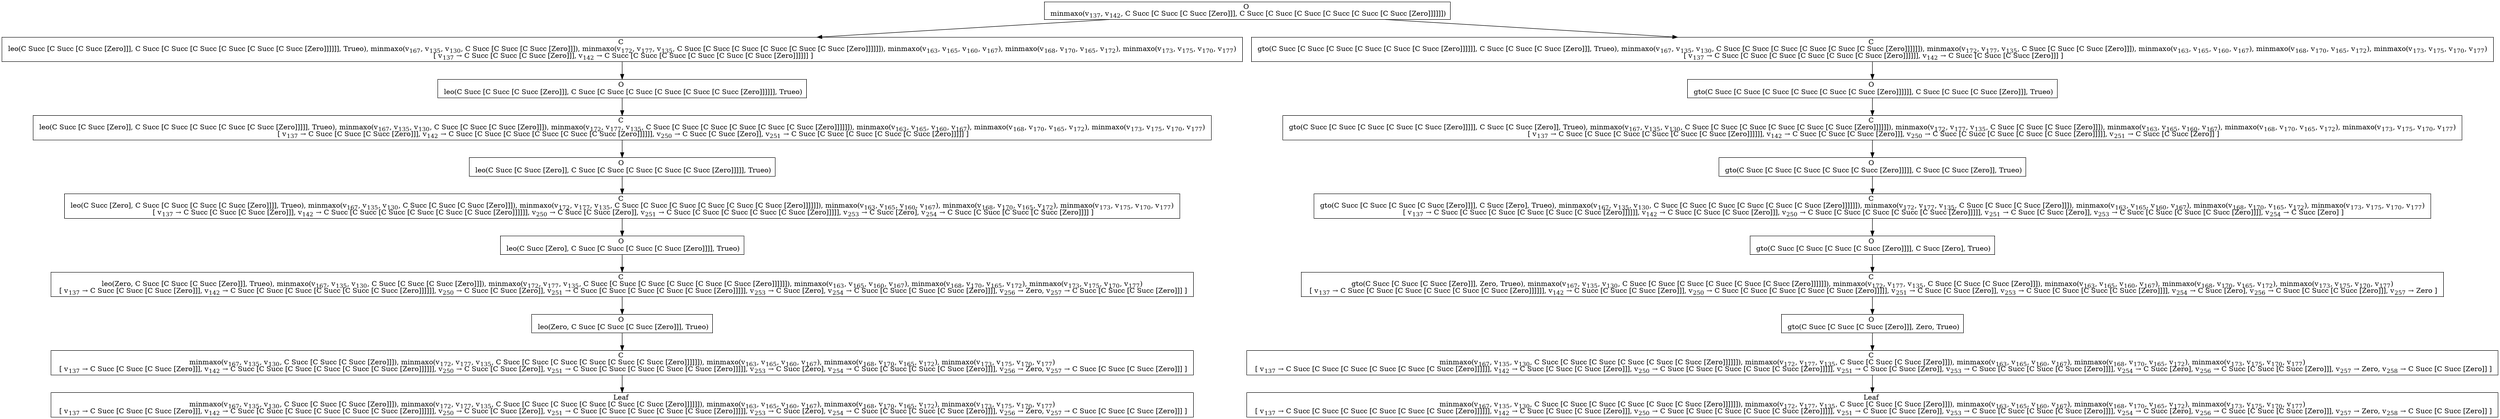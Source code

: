 digraph {
    graph [rankdir=TB
          ,bgcolor=transparent];
    node [shape=box
         ,fillcolor=white
         ,style=filled];
    0 [label=<O <BR/> minmaxo(v<SUB>137</SUB>, v<SUB>142</SUB>, C Succ [C Succ [C Succ [Zero]]], C Succ [C Succ [C Succ [C Succ [C Succ [C Succ [Zero]]]]]])>];
    1 [label=<C <BR/> leo(C Succ [C Succ [C Succ [Zero]]], C Succ [C Succ [C Succ [C Succ [C Succ [C Succ [Zero]]]]]], Trueo), minmaxo(v<SUB>167</SUB>, v<SUB>135</SUB>, v<SUB>130</SUB>, C Succ [C Succ [C Succ [Zero]]]), minmaxo(v<SUB>172</SUB>, v<SUB>177</SUB>, v<SUB>135</SUB>, C Succ [C Succ [C Succ [C Succ [C Succ [C Succ [Zero]]]]]]), minmaxo(v<SUB>163</SUB>, v<SUB>165</SUB>, v<SUB>160</SUB>, v<SUB>167</SUB>), minmaxo(v<SUB>168</SUB>, v<SUB>170</SUB>, v<SUB>165</SUB>, v<SUB>172</SUB>), minmaxo(v<SUB>173</SUB>, v<SUB>175</SUB>, v<SUB>170</SUB>, v<SUB>177</SUB>) <BR/>  [ v<SUB>137</SUB> &rarr; C Succ [C Succ [C Succ [Zero]]], v<SUB>142</SUB> &rarr; C Succ [C Succ [C Succ [C Succ [C Succ [C Succ [Zero]]]]]] ] >];
    2 [label=<C <BR/> gto(C Succ [C Succ [C Succ [C Succ [C Succ [C Succ [Zero]]]]]], C Succ [C Succ [C Succ [Zero]]], Trueo), minmaxo(v<SUB>167</SUB>, v<SUB>135</SUB>, v<SUB>130</SUB>, C Succ [C Succ [C Succ [C Succ [C Succ [C Succ [Zero]]]]]]), minmaxo(v<SUB>172</SUB>, v<SUB>177</SUB>, v<SUB>135</SUB>, C Succ [C Succ [C Succ [Zero]]]), minmaxo(v<SUB>163</SUB>, v<SUB>165</SUB>, v<SUB>160</SUB>, v<SUB>167</SUB>), minmaxo(v<SUB>168</SUB>, v<SUB>170</SUB>, v<SUB>165</SUB>, v<SUB>172</SUB>), minmaxo(v<SUB>173</SUB>, v<SUB>175</SUB>, v<SUB>170</SUB>, v<SUB>177</SUB>) <BR/>  [ v<SUB>137</SUB> &rarr; C Succ [C Succ [C Succ [C Succ [C Succ [C Succ [Zero]]]]]], v<SUB>142</SUB> &rarr; C Succ [C Succ [C Succ [Zero]]] ] >];
    3 [label=<O <BR/> leo(C Succ [C Succ [C Succ [Zero]]], C Succ [C Succ [C Succ [C Succ [C Succ [C Succ [Zero]]]]]], Trueo)>];
    4 [label=<C <BR/> leo(C Succ [C Succ [Zero]], C Succ [C Succ [C Succ [C Succ [C Succ [Zero]]]]], Trueo), minmaxo(v<SUB>167</SUB>, v<SUB>135</SUB>, v<SUB>130</SUB>, C Succ [C Succ [C Succ [Zero]]]), minmaxo(v<SUB>172</SUB>, v<SUB>177</SUB>, v<SUB>135</SUB>, C Succ [C Succ [C Succ [C Succ [C Succ [C Succ [Zero]]]]]]), minmaxo(v<SUB>163</SUB>, v<SUB>165</SUB>, v<SUB>160</SUB>, v<SUB>167</SUB>), minmaxo(v<SUB>168</SUB>, v<SUB>170</SUB>, v<SUB>165</SUB>, v<SUB>172</SUB>), minmaxo(v<SUB>173</SUB>, v<SUB>175</SUB>, v<SUB>170</SUB>, v<SUB>177</SUB>) <BR/>  [ v<SUB>137</SUB> &rarr; C Succ [C Succ [C Succ [Zero]]], v<SUB>142</SUB> &rarr; C Succ [C Succ [C Succ [C Succ [C Succ [C Succ [Zero]]]]]], v<SUB>250</SUB> &rarr; C Succ [C Succ [Zero]], v<SUB>251</SUB> &rarr; C Succ [C Succ [C Succ [C Succ [C Succ [Zero]]]]] ] >];
    5 [label=<O <BR/> leo(C Succ [C Succ [Zero]], C Succ [C Succ [C Succ [C Succ [C Succ [Zero]]]]], Trueo)>];
    6 [label=<C <BR/> leo(C Succ [Zero], C Succ [C Succ [C Succ [C Succ [Zero]]]], Trueo), minmaxo(v<SUB>167</SUB>, v<SUB>135</SUB>, v<SUB>130</SUB>, C Succ [C Succ [C Succ [Zero]]]), minmaxo(v<SUB>172</SUB>, v<SUB>177</SUB>, v<SUB>135</SUB>, C Succ [C Succ [C Succ [C Succ [C Succ [C Succ [Zero]]]]]]), minmaxo(v<SUB>163</SUB>, v<SUB>165</SUB>, v<SUB>160</SUB>, v<SUB>167</SUB>), minmaxo(v<SUB>168</SUB>, v<SUB>170</SUB>, v<SUB>165</SUB>, v<SUB>172</SUB>), minmaxo(v<SUB>173</SUB>, v<SUB>175</SUB>, v<SUB>170</SUB>, v<SUB>177</SUB>) <BR/>  [ v<SUB>137</SUB> &rarr; C Succ [C Succ [C Succ [Zero]]], v<SUB>142</SUB> &rarr; C Succ [C Succ [C Succ [C Succ [C Succ [C Succ [Zero]]]]]], v<SUB>250</SUB> &rarr; C Succ [C Succ [Zero]], v<SUB>251</SUB> &rarr; C Succ [C Succ [C Succ [C Succ [C Succ [Zero]]]]], v<SUB>253</SUB> &rarr; C Succ [Zero], v<SUB>254</SUB> &rarr; C Succ [C Succ [C Succ [C Succ [Zero]]]] ] >];
    7 [label=<O <BR/> leo(C Succ [Zero], C Succ [C Succ [C Succ [C Succ [Zero]]]], Trueo)>];
    8 [label=<C <BR/> leo(Zero, C Succ [C Succ [C Succ [Zero]]], Trueo), minmaxo(v<SUB>167</SUB>, v<SUB>135</SUB>, v<SUB>130</SUB>, C Succ [C Succ [C Succ [Zero]]]), minmaxo(v<SUB>172</SUB>, v<SUB>177</SUB>, v<SUB>135</SUB>, C Succ [C Succ [C Succ [C Succ [C Succ [C Succ [Zero]]]]]]), minmaxo(v<SUB>163</SUB>, v<SUB>165</SUB>, v<SUB>160</SUB>, v<SUB>167</SUB>), minmaxo(v<SUB>168</SUB>, v<SUB>170</SUB>, v<SUB>165</SUB>, v<SUB>172</SUB>), minmaxo(v<SUB>173</SUB>, v<SUB>175</SUB>, v<SUB>170</SUB>, v<SUB>177</SUB>) <BR/>  [ v<SUB>137</SUB> &rarr; C Succ [C Succ [C Succ [Zero]]], v<SUB>142</SUB> &rarr; C Succ [C Succ [C Succ [C Succ [C Succ [C Succ [Zero]]]]]], v<SUB>250</SUB> &rarr; C Succ [C Succ [Zero]], v<SUB>251</SUB> &rarr; C Succ [C Succ [C Succ [C Succ [C Succ [Zero]]]]], v<SUB>253</SUB> &rarr; C Succ [Zero], v<SUB>254</SUB> &rarr; C Succ [C Succ [C Succ [C Succ [Zero]]]], v<SUB>256</SUB> &rarr; Zero, v<SUB>257</SUB> &rarr; C Succ [C Succ [C Succ [Zero]]] ] >];
    9 [label=<O <BR/> leo(Zero, C Succ [C Succ [C Succ [Zero]]], Trueo)>];
    10 [label=<C <BR/> minmaxo(v<SUB>167</SUB>, v<SUB>135</SUB>, v<SUB>130</SUB>, C Succ [C Succ [C Succ [Zero]]]), minmaxo(v<SUB>172</SUB>, v<SUB>177</SUB>, v<SUB>135</SUB>, C Succ [C Succ [C Succ [C Succ [C Succ [C Succ [Zero]]]]]]), minmaxo(v<SUB>163</SUB>, v<SUB>165</SUB>, v<SUB>160</SUB>, v<SUB>167</SUB>), minmaxo(v<SUB>168</SUB>, v<SUB>170</SUB>, v<SUB>165</SUB>, v<SUB>172</SUB>), minmaxo(v<SUB>173</SUB>, v<SUB>175</SUB>, v<SUB>170</SUB>, v<SUB>177</SUB>) <BR/>  [ v<SUB>137</SUB> &rarr; C Succ [C Succ [C Succ [Zero]]], v<SUB>142</SUB> &rarr; C Succ [C Succ [C Succ [C Succ [C Succ [C Succ [Zero]]]]]], v<SUB>250</SUB> &rarr; C Succ [C Succ [Zero]], v<SUB>251</SUB> &rarr; C Succ [C Succ [C Succ [C Succ [C Succ [Zero]]]]], v<SUB>253</SUB> &rarr; C Succ [Zero], v<SUB>254</SUB> &rarr; C Succ [C Succ [C Succ [C Succ [Zero]]]], v<SUB>256</SUB> &rarr; Zero, v<SUB>257</SUB> &rarr; C Succ [C Succ [C Succ [Zero]]] ] >];
    11 [label=<Leaf <BR/> minmaxo(v<SUB>167</SUB>, v<SUB>135</SUB>, v<SUB>130</SUB>, C Succ [C Succ [C Succ [Zero]]]), minmaxo(v<SUB>172</SUB>, v<SUB>177</SUB>, v<SUB>135</SUB>, C Succ [C Succ [C Succ [C Succ [C Succ [C Succ [Zero]]]]]]), minmaxo(v<SUB>163</SUB>, v<SUB>165</SUB>, v<SUB>160</SUB>, v<SUB>167</SUB>), minmaxo(v<SUB>168</SUB>, v<SUB>170</SUB>, v<SUB>165</SUB>, v<SUB>172</SUB>), minmaxo(v<SUB>173</SUB>, v<SUB>175</SUB>, v<SUB>170</SUB>, v<SUB>177</SUB>) <BR/>  [ v<SUB>137</SUB> &rarr; C Succ [C Succ [C Succ [Zero]]], v<SUB>142</SUB> &rarr; C Succ [C Succ [C Succ [C Succ [C Succ [C Succ [Zero]]]]]], v<SUB>250</SUB> &rarr; C Succ [C Succ [Zero]], v<SUB>251</SUB> &rarr; C Succ [C Succ [C Succ [C Succ [C Succ [Zero]]]]], v<SUB>253</SUB> &rarr; C Succ [Zero], v<SUB>254</SUB> &rarr; C Succ [C Succ [C Succ [C Succ [Zero]]]], v<SUB>256</SUB> &rarr; Zero, v<SUB>257</SUB> &rarr; C Succ [C Succ [C Succ [Zero]]] ] >];
    12 [label=<O <BR/> gto(C Succ [C Succ [C Succ [C Succ [C Succ [C Succ [Zero]]]]]], C Succ [C Succ [C Succ [Zero]]], Trueo)>];
    13 [label=<C <BR/> gto(C Succ [C Succ [C Succ [C Succ [C Succ [Zero]]]]], C Succ [C Succ [Zero]], Trueo), minmaxo(v<SUB>167</SUB>, v<SUB>135</SUB>, v<SUB>130</SUB>, C Succ [C Succ [C Succ [C Succ [C Succ [C Succ [Zero]]]]]]), minmaxo(v<SUB>172</SUB>, v<SUB>177</SUB>, v<SUB>135</SUB>, C Succ [C Succ [C Succ [Zero]]]), minmaxo(v<SUB>163</SUB>, v<SUB>165</SUB>, v<SUB>160</SUB>, v<SUB>167</SUB>), minmaxo(v<SUB>168</SUB>, v<SUB>170</SUB>, v<SUB>165</SUB>, v<SUB>172</SUB>), minmaxo(v<SUB>173</SUB>, v<SUB>175</SUB>, v<SUB>170</SUB>, v<SUB>177</SUB>) <BR/>  [ v<SUB>137</SUB> &rarr; C Succ [C Succ [C Succ [C Succ [C Succ [C Succ [Zero]]]]]], v<SUB>142</SUB> &rarr; C Succ [C Succ [C Succ [Zero]]], v<SUB>250</SUB> &rarr; C Succ [C Succ [C Succ [C Succ [C Succ [Zero]]]]], v<SUB>251</SUB> &rarr; C Succ [C Succ [Zero]] ] >];
    14 [label=<O <BR/> gto(C Succ [C Succ [C Succ [C Succ [C Succ [Zero]]]]], C Succ [C Succ [Zero]], Trueo)>];
    15 [label=<C <BR/> gto(C Succ [C Succ [C Succ [C Succ [Zero]]]], C Succ [Zero], Trueo), minmaxo(v<SUB>167</SUB>, v<SUB>135</SUB>, v<SUB>130</SUB>, C Succ [C Succ [C Succ [C Succ [C Succ [C Succ [Zero]]]]]]), minmaxo(v<SUB>172</SUB>, v<SUB>177</SUB>, v<SUB>135</SUB>, C Succ [C Succ [C Succ [Zero]]]), minmaxo(v<SUB>163</SUB>, v<SUB>165</SUB>, v<SUB>160</SUB>, v<SUB>167</SUB>), minmaxo(v<SUB>168</SUB>, v<SUB>170</SUB>, v<SUB>165</SUB>, v<SUB>172</SUB>), minmaxo(v<SUB>173</SUB>, v<SUB>175</SUB>, v<SUB>170</SUB>, v<SUB>177</SUB>) <BR/>  [ v<SUB>137</SUB> &rarr; C Succ [C Succ [C Succ [C Succ [C Succ [C Succ [Zero]]]]]], v<SUB>142</SUB> &rarr; C Succ [C Succ [C Succ [Zero]]], v<SUB>250</SUB> &rarr; C Succ [C Succ [C Succ [C Succ [C Succ [Zero]]]]], v<SUB>251</SUB> &rarr; C Succ [C Succ [Zero]], v<SUB>253</SUB> &rarr; C Succ [C Succ [C Succ [C Succ [Zero]]]], v<SUB>254</SUB> &rarr; C Succ [Zero] ] >];
    16 [label=<O <BR/> gto(C Succ [C Succ [C Succ [C Succ [Zero]]]], C Succ [Zero], Trueo)>];
    17 [label=<C <BR/> gto(C Succ [C Succ [C Succ [Zero]]], Zero, Trueo), minmaxo(v<SUB>167</SUB>, v<SUB>135</SUB>, v<SUB>130</SUB>, C Succ [C Succ [C Succ [C Succ [C Succ [C Succ [Zero]]]]]]), minmaxo(v<SUB>172</SUB>, v<SUB>177</SUB>, v<SUB>135</SUB>, C Succ [C Succ [C Succ [Zero]]]), minmaxo(v<SUB>163</SUB>, v<SUB>165</SUB>, v<SUB>160</SUB>, v<SUB>167</SUB>), minmaxo(v<SUB>168</SUB>, v<SUB>170</SUB>, v<SUB>165</SUB>, v<SUB>172</SUB>), minmaxo(v<SUB>173</SUB>, v<SUB>175</SUB>, v<SUB>170</SUB>, v<SUB>177</SUB>) <BR/>  [ v<SUB>137</SUB> &rarr; C Succ [C Succ [C Succ [C Succ [C Succ [C Succ [Zero]]]]]], v<SUB>142</SUB> &rarr; C Succ [C Succ [C Succ [Zero]]], v<SUB>250</SUB> &rarr; C Succ [C Succ [C Succ [C Succ [C Succ [Zero]]]]], v<SUB>251</SUB> &rarr; C Succ [C Succ [Zero]], v<SUB>253</SUB> &rarr; C Succ [C Succ [C Succ [C Succ [Zero]]]], v<SUB>254</SUB> &rarr; C Succ [Zero], v<SUB>256</SUB> &rarr; C Succ [C Succ [C Succ [Zero]]], v<SUB>257</SUB> &rarr; Zero ] >];
    18 [label=<O <BR/> gto(C Succ [C Succ [C Succ [Zero]]], Zero, Trueo)>];
    19 [label=<C <BR/> minmaxo(v<SUB>167</SUB>, v<SUB>135</SUB>, v<SUB>130</SUB>, C Succ [C Succ [C Succ [C Succ [C Succ [C Succ [Zero]]]]]]), minmaxo(v<SUB>172</SUB>, v<SUB>177</SUB>, v<SUB>135</SUB>, C Succ [C Succ [C Succ [Zero]]]), minmaxo(v<SUB>163</SUB>, v<SUB>165</SUB>, v<SUB>160</SUB>, v<SUB>167</SUB>), minmaxo(v<SUB>168</SUB>, v<SUB>170</SUB>, v<SUB>165</SUB>, v<SUB>172</SUB>), minmaxo(v<SUB>173</SUB>, v<SUB>175</SUB>, v<SUB>170</SUB>, v<SUB>177</SUB>) <BR/>  [ v<SUB>137</SUB> &rarr; C Succ [C Succ [C Succ [C Succ [C Succ [C Succ [Zero]]]]]], v<SUB>142</SUB> &rarr; C Succ [C Succ [C Succ [Zero]]], v<SUB>250</SUB> &rarr; C Succ [C Succ [C Succ [C Succ [C Succ [Zero]]]]], v<SUB>251</SUB> &rarr; C Succ [C Succ [Zero]], v<SUB>253</SUB> &rarr; C Succ [C Succ [C Succ [C Succ [Zero]]]], v<SUB>254</SUB> &rarr; C Succ [Zero], v<SUB>256</SUB> &rarr; C Succ [C Succ [C Succ [Zero]]], v<SUB>257</SUB> &rarr; Zero, v<SUB>258</SUB> &rarr; C Succ [C Succ [Zero]] ] >];
    20 [label=<Leaf <BR/> minmaxo(v<SUB>167</SUB>, v<SUB>135</SUB>, v<SUB>130</SUB>, C Succ [C Succ [C Succ [C Succ [C Succ [C Succ [Zero]]]]]]), minmaxo(v<SUB>172</SUB>, v<SUB>177</SUB>, v<SUB>135</SUB>, C Succ [C Succ [C Succ [Zero]]]), minmaxo(v<SUB>163</SUB>, v<SUB>165</SUB>, v<SUB>160</SUB>, v<SUB>167</SUB>), minmaxo(v<SUB>168</SUB>, v<SUB>170</SUB>, v<SUB>165</SUB>, v<SUB>172</SUB>), minmaxo(v<SUB>173</SUB>, v<SUB>175</SUB>, v<SUB>170</SUB>, v<SUB>177</SUB>) <BR/>  [ v<SUB>137</SUB> &rarr; C Succ [C Succ [C Succ [C Succ [C Succ [C Succ [Zero]]]]]], v<SUB>142</SUB> &rarr; C Succ [C Succ [C Succ [Zero]]], v<SUB>250</SUB> &rarr; C Succ [C Succ [C Succ [C Succ [C Succ [Zero]]]]], v<SUB>251</SUB> &rarr; C Succ [C Succ [Zero]], v<SUB>253</SUB> &rarr; C Succ [C Succ [C Succ [C Succ [Zero]]]], v<SUB>254</SUB> &rarr; C Succ [Zero], v<SUB>256</SUB> &rarr; C Succ [C Succ [C Succ [Zero]]], v<SUB>257</SUB> &rarr; Zero, v<SUB>258</SUB> &rarr; C Succ [C Succ [Zero]] ] >];
    0 -> 1 [label=""];
    0 -> 2 [label=""];
    1 -> 3 [label=""];
    2 -> 12 [label=""];
    3 -> 4 [label=""];
    4 -> 5 [label=""];
    5 -> 6 [label=""];
    6 -> 7 [label=""];
    7 -> 8 [label=""];
    8 -> 9 [label=""];
    9 -> 10 [label=""];
    10 -> 11 [label=""];
    12 -> 13 [label=""];
    13 -> 14 [label=""];
    14 -> 15 [label=""];
    15 -> 16 [label=""];
    16 -> 17 [label=""];
    17 -> 18 [label=""];
    18 -> 19 [label=""];
    19 -> 20 [label=""];
}